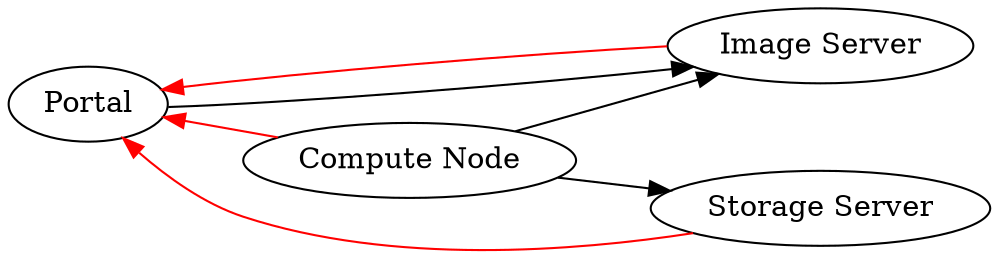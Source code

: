 digraph G {
  rankdir=LR

  "Compute Node" -> "Image Server"
  "Compute Node" -> "Storage Server"
  "Portal" -> "Image Server"
  "Image Server" -> "Portal" [color=red]
  "Storage Server" -> "Portal" [color=red]
  "Compute Node" -> "Portal" [color=red]

  { rank=source "Portal"}
}
